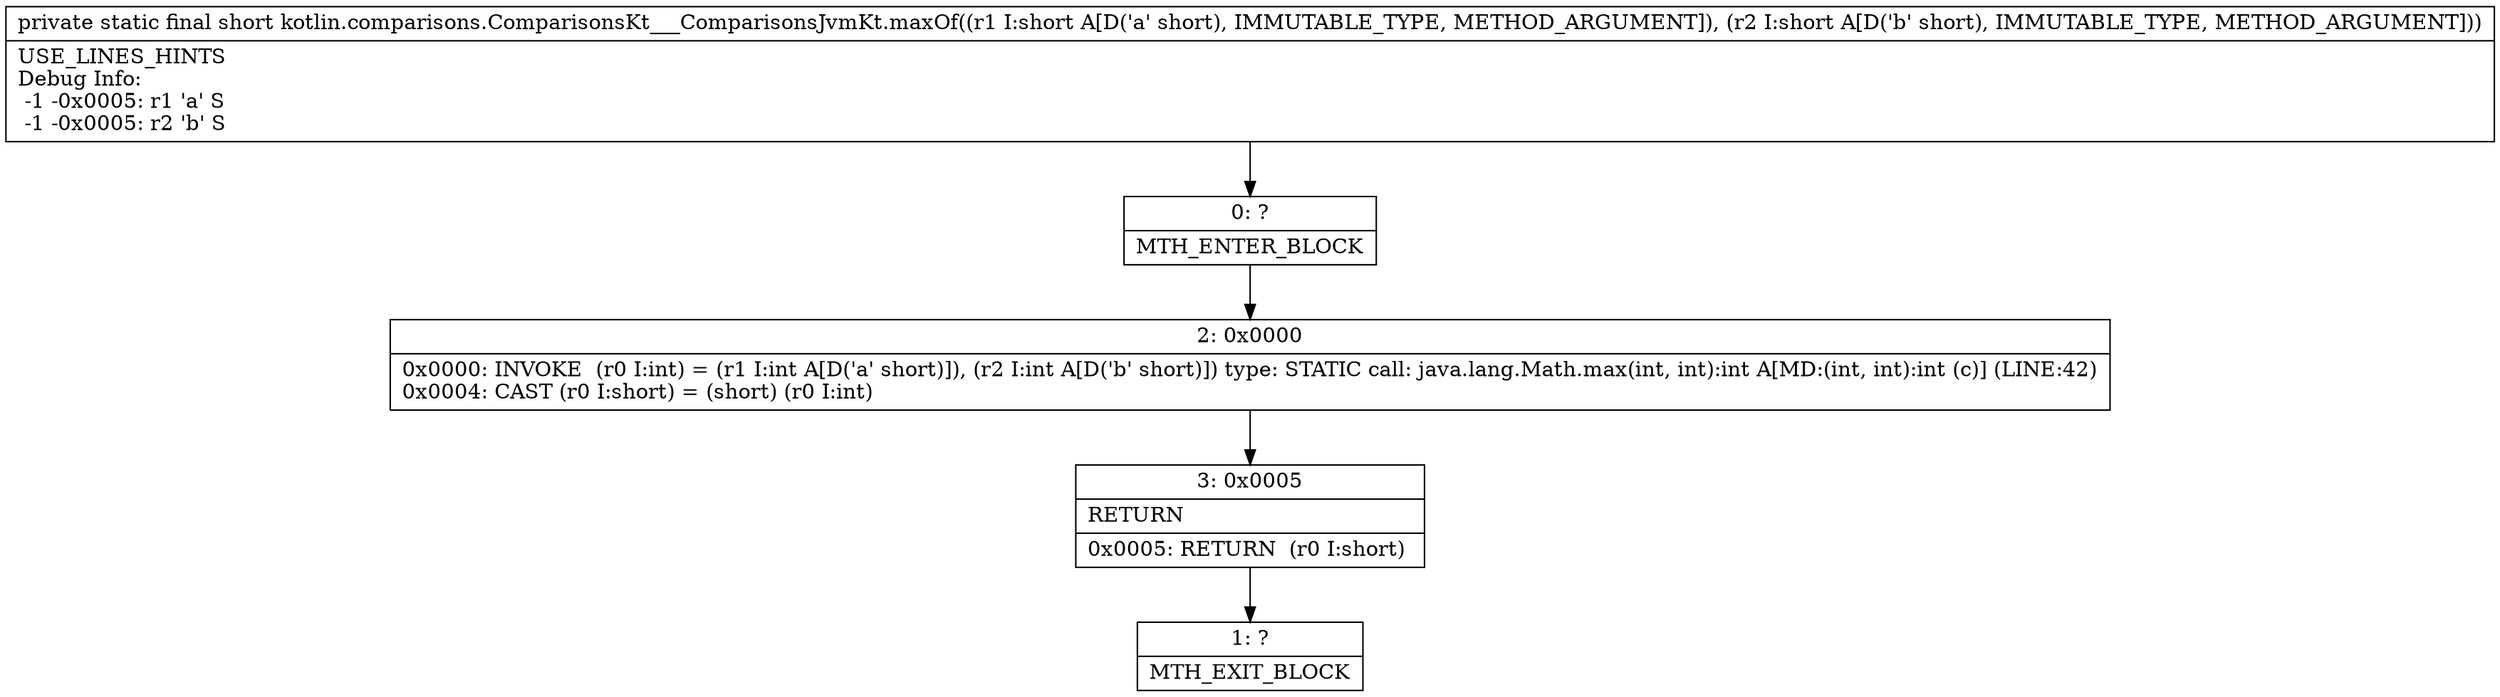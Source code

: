 digraph "CFG forkotlin.comparisons.ComparisonsKt___ComparisonsJvmKt.maxOf(SS)S" {
Node_0 [shape=record,label="{0\:\ ?|MTH_ENTER_BLOCK\l}"];
Node_2 [shape=record,label="{2\:\ 0x0000|0x0000: INVOKE  (r0 I:int) = (r1 I:int A[D('a' short)]), (r2 I:int A[D('b' short)]) type: STATIC call: java.lang.Math.max(int, int):int A[MD:(int, int):int (c)] (LINE:42)\l0x0004: CAST (r0 I:short) = (short) (r0 I:int) \l}"];
Node_3 [shape=record,label="{3\:\ 0x0005|RETURN\l|0x0005: RETURN  (r0 I:short) \l}"];
Node_1 [shape=record,label="{1\:\ ?|MTH_EXIT_BLOCK\l}"];
MethodNode[shape=record,label="{private static final short kotlin.comparisons.ComparisonsKt___ComparisonsJvmKt.maxOf((r1 I:short A[D('a' short), IMMUTABLE_TYPE, METHOD_ARGUMENT]), (r2 I:short A[D('b' short), IMMUTABLE_TYPE, METHOD_ARGUMENT]))  | USE_LINES_HINTS\lDebug Info:\l  \-1 \-0x0005: r1 'a' S\l  \-1 \-0x0005: r2 'b' S\l}"];
MethodNode -> Node_0;Node_0 -> Node_2;
Node_2 -> Node_3;
Node_3 -> Node_1;
}


